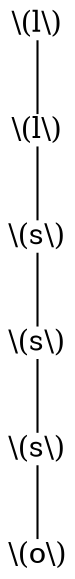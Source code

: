graph {
	0 [label="\\(l\\)" shape=plain]
	1 [label="\\(l\\)" shape=plain]
	0 -- 1
	2 [label="\\(s\\)" shape=plain]
	1 -- 2
	3 [label="\\(s\\)" shape=plain]
	2 -- 3
	4 [label="\\(s\\)" shape=plain]
	3 -- 4
	5 [label="\\(o\\)" shape=plain]
	4 -- 5
}
